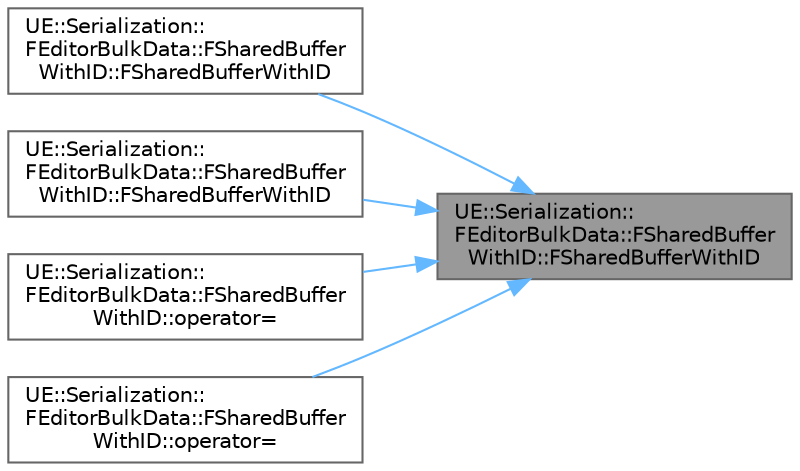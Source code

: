 digraph "UE::Serialization::FEditorBulkData::FSharedBufferWithID::FSharedBufferWithID"
{
 // INTERACTIVE_SVG=YES
 // LATEX_PDF_SIZE
  bgcolor="transparent";
  edge [fontname=Helvetica,fontsize=10,labelfontname=Helvetica,labelfontsize=10];
  node [fontname=Helvetica,fontsize=10,shape=box,height=0.2,width=0.4];
  rankdir="RL";
  Node1 [id="Node000001",label="UE::Serialization::\lFEditorBulkData::FSharedBuffer\lWithID::FSharedBufferWithID",height=0.2,width=0.4,color="gray40", fillcolor="grey60", style="filled", fontcolor="black",tooltip=" "];
  Node1 -> Node2 [id="edge1_Node000001_Node000002",dir="back",color="steelblue1",style="solid",tooltip=" "];
  Node2 [id="Node000002",label="UE::Serialization::\lFEditorBulkData::FSharedBuffer\lWithID::FSharedBufferWithID",height=0.2,width=0.4,color="grey40", fillcolor="white", style="filled",URL="$db/dab/structUE_1_1Serialization_1_1FEditorBulkData_1_1FSharedBufferWithID.html#ae125deaa2ec2c89e6f59911d1704db09",tooltip=" "];
  Node1 -> Node3 [id="edge2_Node000001_Node000003",dir="back",color="steelblue1",style="solid",tooltip=" "];
  Node3 [id="Node000003",label="UE::Serialization::\lFEditorBulkData::FSharedBuffer\lWithID::FSharedBufferWithID",height=0.2,width=0.4,color="grey40", fillcolor="white", style="filled",URL="$db/dab/structUE_1_1Serialization_1_1FEditorBulkData_1_1FSharedBufferWithID.html#a6930baaf5ef2cd36d38dd54c05c41a11",tooltip=" "];
  Node1 -> Node4 [id="edge3_Node000001_Node000004",dir="back",color="steelblue1",style="solid",tooltip=" "];
  Node4 [id="Node000004",label="UE::Serialization::\lFEditorBulkData::FSharedBuffer\lWithID::operator=",height=0.2,width=0.4,color="grey40", fillcolor="white", style="filled",URL="$db/dab/structUE_1_1Serialization_1_1FEditorBulkData_1_1FSharedBufferWithID.html#a75acf82a4fc4af604c27ce01290c773c",tooltip=" "];
  Node1 -> Node5 [id="edge4_Node000001_Node000005",dir="back",color="steelblue1",style="solid",tooltip=" "];
  Node5 [id="Node000005",label="UE::Serialization::\lFEditorBulkData::FSharedBuffer\lWithID::operator=",height=0.2,width=0.4,color="grey40", fillcolor="white", style="filled",URL="$db/dab/structUE_1_1Serialization_1_1FEditorBulkData_1_1FSharedBufferWithID.html#a26c981f1dbb7f3455ada0e6a0ab09cf2",tooltip=" "];
}
